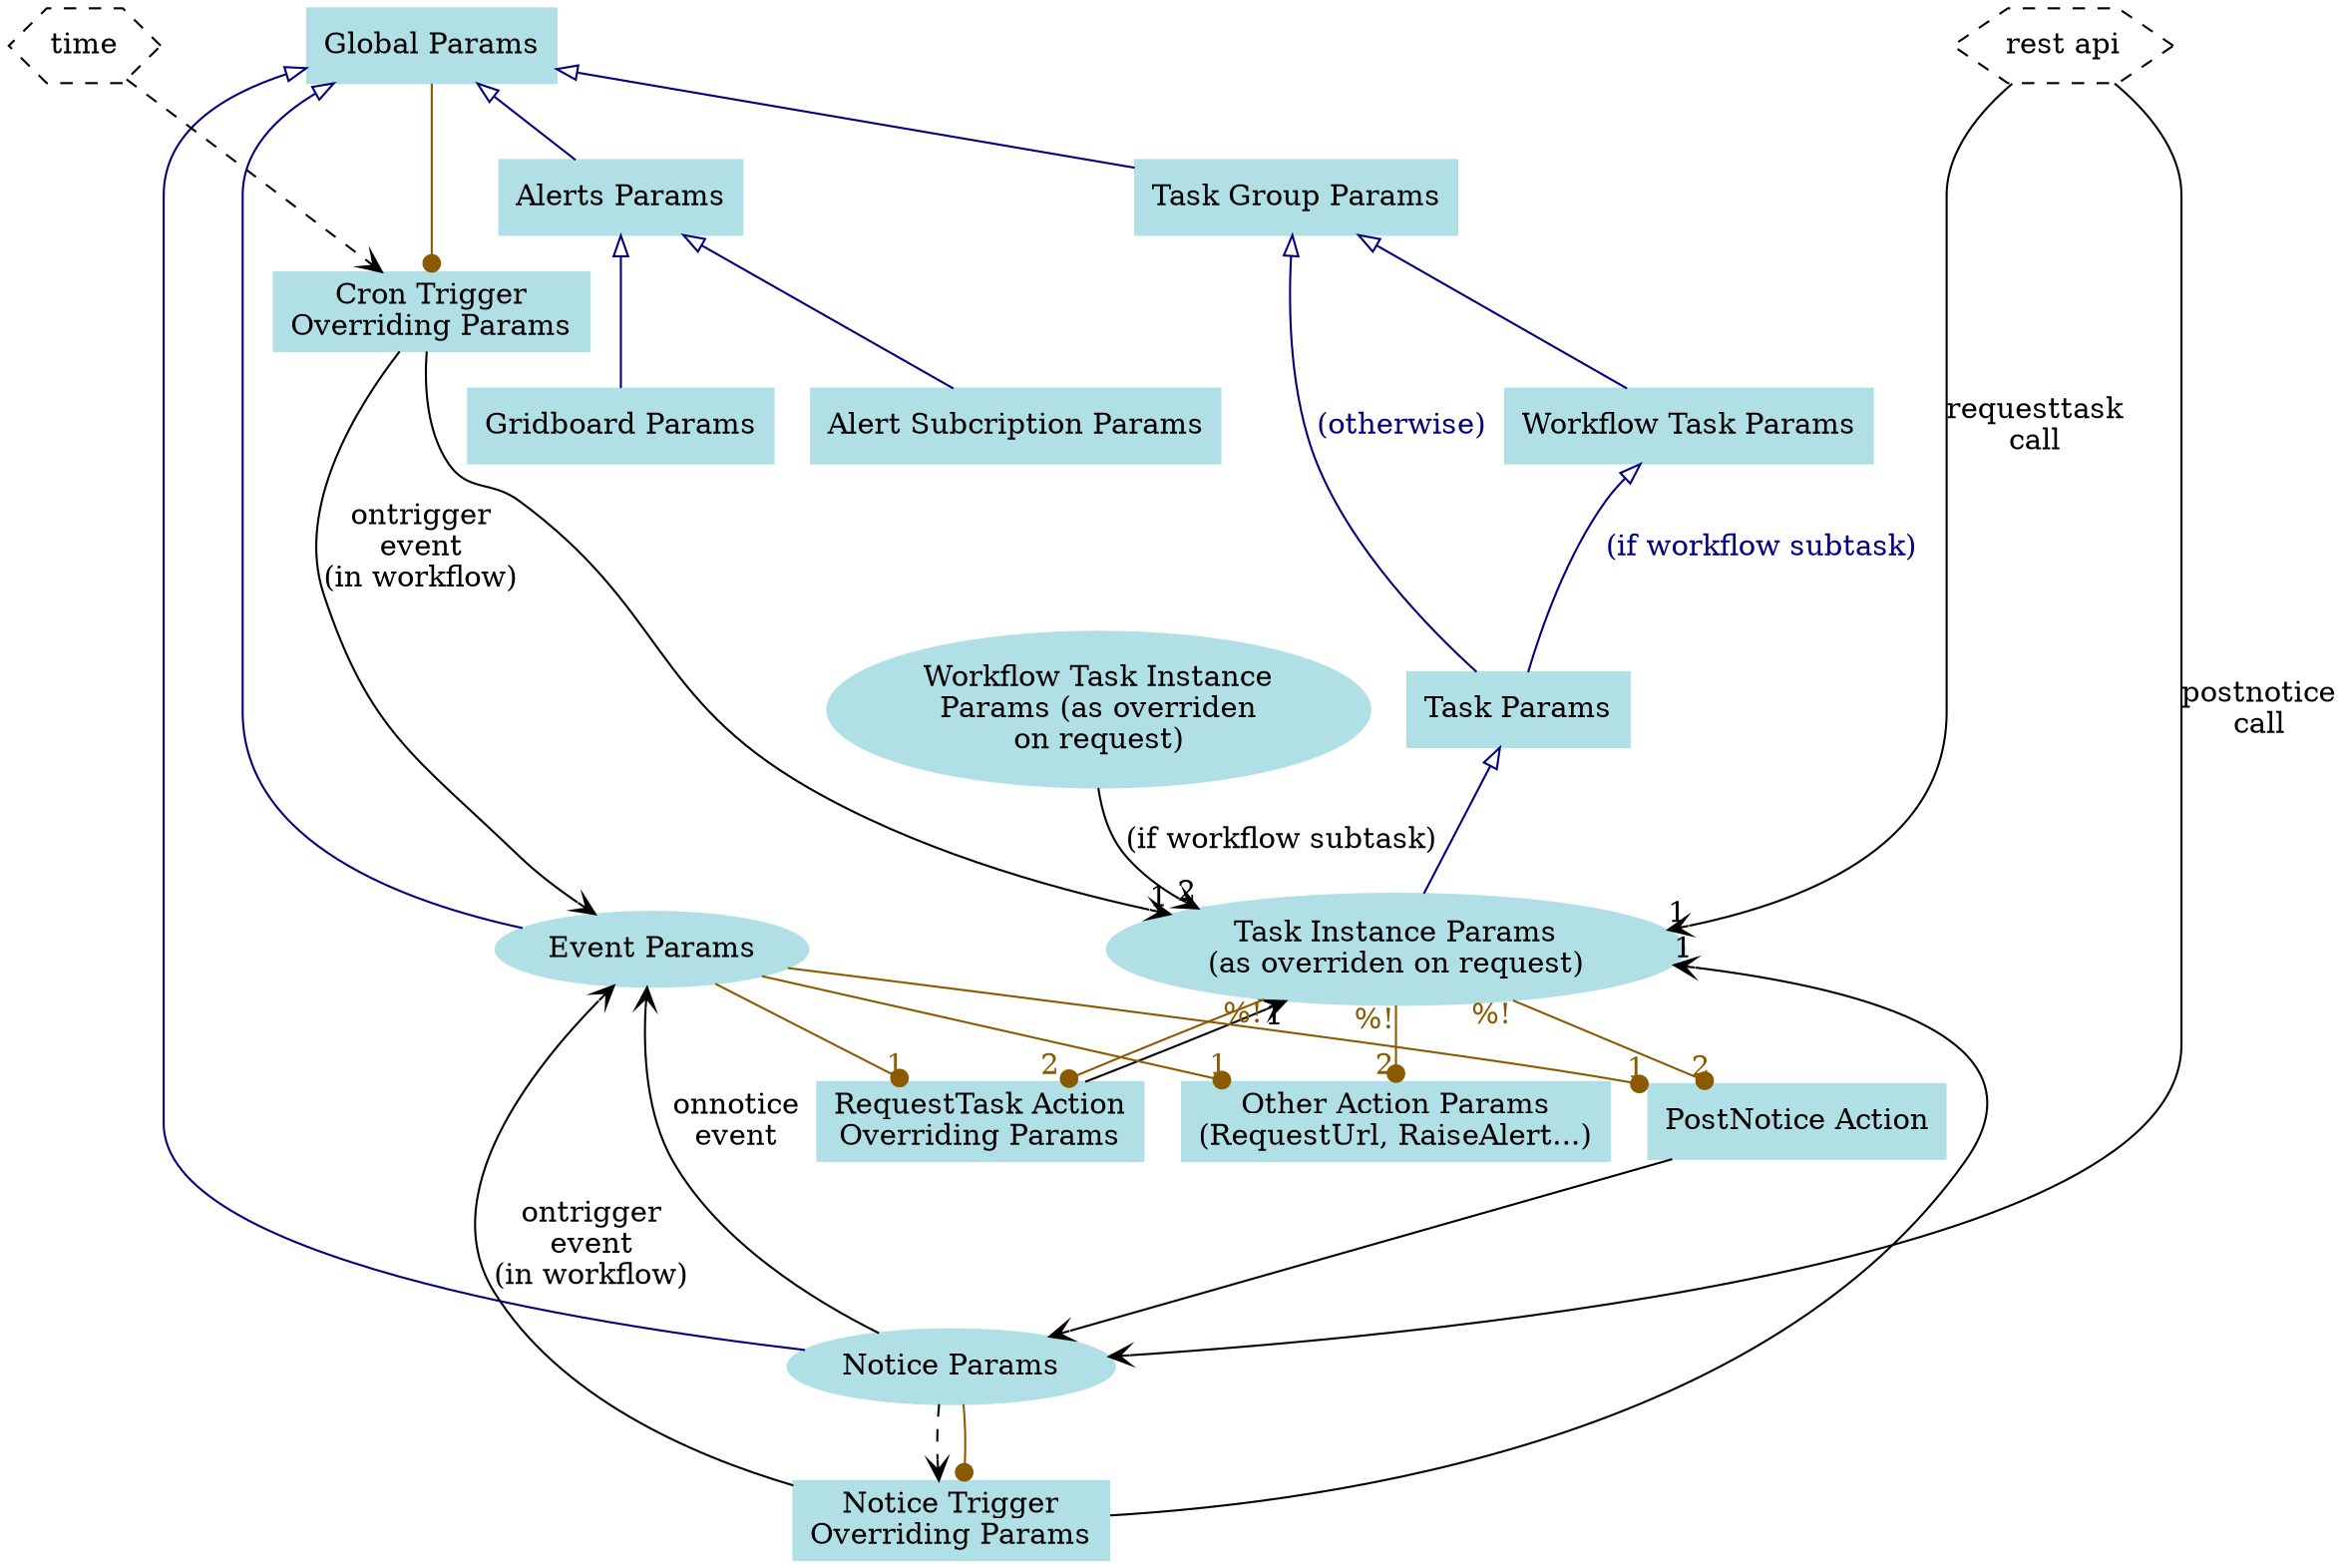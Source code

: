 graph g {

// configuration objects carrying params
node [shape=box,style=filled,color=powderblue]
global [label="Global Params"]
{ rank=min; global } // sticked at the top
workflowtask [label="Workflow Task Params"]
taskgroup [label="Task Group Params"]
task [label="Task Params"]
noticetrigger [label="Notice Trigger\nOverriding Params"]
crontrigger [label="Cron Trigger\nOverriding Params"]
requesttaskaction [label="RequestTask Action\nOverriding Params"]
postnoticeaction [label="PostNotice Action"]
otheraction [label="Other Action Params\n(RequestUrl, RaiseAlert...)"]
alerts [label="Alerts Params"]
//webconsole [label="Web Console Params"]
alertsub [label="Alert Subcription Params"]
gridboard [label="Gridboard Params"]

// runtime objects carrying params
node [shape=ellipse]
taskinstance [label="Task Instance Params\n(as overriden on request)"]
workflowtaskinstance [label="Workflow Task Instance\nParams (as overriden\non request)"]
event [label="Event Params"]
notice [label="Notice Params"]
{ rank=same; event; taskinstance } // hint to avoid layouts with notice above event

// actors
node [shape=hexagon,style=dashed,color=""]
restapi [label="REST API"]
time [label="time"]
{ rank=min; restapi; time; } // sticked at the top

// ParamSet inheritage (mostly in configuration)
edge [dir=back,arrowtail=onormal,color=navy,fontcolor=navy]
global -- taskgroup -- workflowtask
workflowtask -- task [label="(if workflow subtask)"]
taskgroup -- task [label="(otherwise)"]
task -- taskinstance
global -- event
global -- notice
global -- alerts -- alertsub
alerts -- gridboard
//global -- webconsole

// parameter injection at runtime
edge [dir=forward,arrowhead=vee,color=black,fontcolor=black]
workflowtaskinstance -- taskinstance [label="(if workflow subtask)",headlabel=2]
crontrigger -- taskinstance [headlabel=1]
noticetrigger -- taskinstance [headlabel=1]
notice -- event [label="onnotice\nevent"]
restapi [label="rest api"]
restapi -- notice [label="postnotice\ncall"]
requesttaskaction -- taskinstance [headlabel=1]
postnoticeaction -- notice
restapi -- taskinstance [label="requesttask\ncall",headlabel=1]
crontrigger -- event [label="ontrigger\nevent\n(in workflow)"]
noticetrigger -- event [label="ontrigger\nevent\n(in workflow)"]

// triggering w/o params
time -- crontrigger [style=dashed]
notice -- noticetrigger [style=dashed]

// context for parameters evaluation
edge [dir=forward,arrowhead=dot,color=orange4,fontcolor=orange4]
notice -- noticetrigger
global -- crontrigger
// note: taskinstance -- xxxaction edges make only sense when the event occurs
//       within a task
// note: taskinstance -- xxxaction edges only give visibility taskinstance %!
//        params, not taskinstance's params being them overriden or not
event -- requesttaskaction [headlabel=1]
taskinstance -- requesttaskaction [taillabel="%!",headlabel=2]
event -- postnoticeaction [headlabel=1]
taskinstance -- postnoticeaction [taillabel="%!",headlabel=2]
event -- otheraction [headlabel=1]
taskinstance -- otheraction [taillabel="%!",headlabel=2]
}
